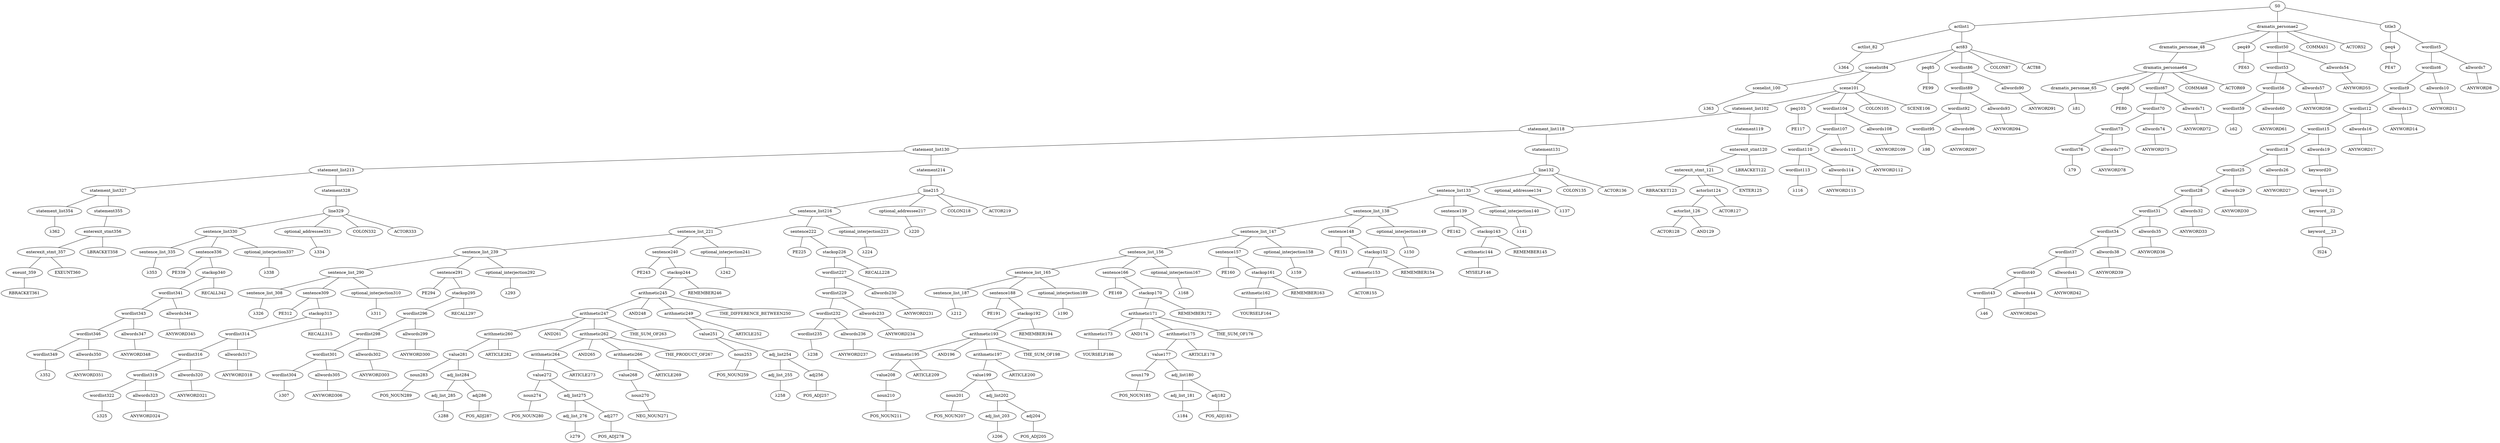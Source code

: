 strict graph {
	S0 -- actlist1
	S0 -- dramatis_personae2
	S0 -- title3

	title3 -- peq4
	title3 -- wordlist5

	wordlist5 -- wordlist6
	wordlist5 -- allwords7

	allwords7 -- ANYWORD8


	wordlist6 -- wordlist9
	wordlist6 -- allwords10

	allwords10 -- ANYWORD11


	wordlist9 -- wordlist12
	wordlist9 -- allwords13

	allwords13 -- ANYWORD14


	wordlist12 -- wordlist15
	wordlist12 -- allwords16

	allwords16 -- ANYWORD17


	wordlist15 -- wordlist18
	wordlist15 -- allwords19

	allwords19 -- keyword20

	keyword20 -- keyword_21

	keyword_21 -- keyword__22

	keyword__22 -- keyword___23

	keyword___23 -- IS24


	wordlist18 -- wordlist25
	wordlist18 -- allwords26

	allwords26 -- ANYWORD27


	wordlist25 -- wordlist28
	wordlist25 -- allwords29

	allwords29 -- ANYWORD30


	wordlist28 -- wordlist31
	wordlist28 -- allwords32

	allwords32 -- ANYWORD33


	wordlist31 -- wordlist34
	wordlist31 -- allwords35

	allwords35 -- ANYWORD36


	wordlist34 -- wordlist37
	wordlist34 -- allwords38

	allwords38 -- ANYWORD39


	wordlist37 -- wordlist40
	wordlist37 -- allwords41

	allwords41 -- ANYWORD42


	wordlist40 -- wordlist43
	wordlist40 -- allwords44

	allwords44 -- ANYWORD45


	wordlist43 -- λ46

	peq4 -- PE47


	dramatis_personae2 -- dramatis_personae_48
	dramatis_personae2 -- peq49
	dramatis_personae2 -- wordlist50
	dramatis_personae2 -- COMMA51
	dramatis_personae2 -- ACTOR52



	wordlist50 -- wordlist53
	wordlist50 -- allwords54

	allwords54 -- ANYWORD55


	wordlist53 -- wordlist56
	wordlist53 -- allwords57

	allwords57 -- ANYWORD58


	wordlist56 -- wordlist59
	wordlist56 -- allwords60

	allwords60 -- ANYWORD61


	wordlist59 -- λ62

	peq49 -- PE63


	dramatis_personae_48 -- dramatis_personae64

	dramatis_personae64 -- dramatis_personae_65
	dramatis_personae64 -- peq66
	dramatis_personae64 -- wordlist67
	dramatis_personae64 -- COMMA68
	dramatis_personae64 -- ACTOR69



	wordlist67 -- wordlist70
	wordlist67 -- allwords71

	allwords71 -- ANYWORD72


	wordlist70 -- wordlist73
	wordlist70 -- allwords74

	allwords74 -- ANYWORD75


	wordlist73 -- wordlist76
	wordlist73 -- allwords77

	allwords77 -- ANYWORD78


	wordlist76 -- λ79

	peq66 -- PE80


	dramatis_personae_65 -- λ81

	actlist1 -- actlist_82
	actlist1 -- act83

	act83 -- scenelist84
	act83 -- peq85
	act83 -- wordlist86
	act83 -- COLON87
	act83 -- ACT88



	wordlist86 -- wordlist89
	wordlist86 -- allwords90

	allwords90 -- ANYWORD91


	wordlist89 -- wordlist92
	wordlist89 -- allwords93

	allwords93 -- ANYWORD94


	wordlist92 -- wordlist95
	wordlist92 -- allwords96

	allwords96 -- ANYWORD97


	wordlist95 -- λ98

	peq85 -- PE99


	scenelist84 -- scenelist_100
	scenelist84 -- scene101

	scene101 -- statement_list102
	scene101 -- peq103
	scene101 -- wordlist104
	scene101 -- COLON105
	scene101 -- SCENE106



	wordlist104 -- wordlist107
	wordlist104 -- allwords108

	allwords108 -- ANYWORD109


	wordlist107 -- wordlist110
	wordlist107 -- allwords111

	allwords111 -- ANYWORD112


	wordlist110 -- wordlist113
	wordlist110 -- allwords114

	allwords114 -- ANYWORD115


	wordlist113 -- λ116

	peq103 -- PE117


	statement_list102 -- statement_list118
	statement_list102 -- statement119

	statement119 -- enterexit_stmt120

	enterexit_stmt120 -- enterexit_stmt_121
	enterexit_stmt120 -- LBRACKET122


	enterexit_stmt_121 -- RBRACKET123
	enterexit_stmt_121 -- actorlist124
	enterexit_stmt_121 -- ENTER125


	actorlist124 -- actorlist_126
	actorlist124 -- ACTOR127


	actorlist_126 -- ACTOR128
	actorlist_126 -- AND129




	statement_list118 -- statement_list130
	statement_list118 -- statement131

	statement131 -- line132

	line132 -- sentence_list133
	line132 -- optional_addressee134
	line132 -- COLON135
	line132 -- ACTOR136



	optional_addressee134 -- λ137

	sentence_list133 -- sentence_list_138
	sentence_list133 -- sentence139
	sentence_list133 -- optional_interjection140

	optional_interjection140 -- λ141

	sentence139 -- PE142
	sentence139 -- stackop143

	stackop143 -- arithmetic144
	stackop143 -- REMEMBER145


	arithmetic144 -- MYSELF146



	sentence_list_138 -- sentence_list_147
	sentence_list_138 -- sentence148
	sentence_list_138 -- optional_interjection149

	optional_interjection149 -- λ150

	sentence148 -- PE151
	sentence148 -- stackop152

	stackop152 -- arithmetic153
	stackop152 -- REMEMBER154


	arithmetic153 -- ACTOR155



	sentence_list_147 -- sentence_list_156
	sentence_list_147 -- sentence157
	sentence_list_147 -- optional_interjection158

	optional_interjection158 -- λ159

	sentence157 -- PE160
	sentence157 -- stackop161

	stackop161 -- arithmetic162
	stackop161 -- REMEMBER163


	arithmetic162 -- YOURSELF164



	sentence_list_156 -- sentence_list_165
	sentence_list_156 -- sentence166
	sentence_list_156 -- optional_interjection167

	optional_interjection167 -- λ168

	sentence166 -- PE169
	sentence166 -- stackop170

	stackop170 -- arithmetic171
	stackop170 -- REMEMBER172


	arithmetic171 -- arithmetic173
	arithmetic171 -- AND174
	arithmetic171 -- arithmetic175
	arithmetic171 -- THE_SUM_OF176


	arithmetic175 -- value177
	arithmetic175 -- ARTICLE178


	value177 -- noun179
	value177 -- adj_list180

	adj_list180 -- adj_list_181
	adj_list180 -- adj182

	adj182 -- POS_ADJ183


	adj_list_181 -- λ184

	noun179 -- POS_NOUN185



	arithmetic173 -- YOURSELF186



	sentence_list_165 -- sentence_list_187
	sentence_list_165 -- sentence188
	sentence_list_165 -- optional_interjection189

	optional_interjection189 -- λ190

	sentence188 -- PE191
	sentence188 -- stackop192

	stackop192 -- arithmetic193
	stackop192 -- REMEMBER194


	arithmetic193 -- arithmetic195
	arithmetic193 -- AND196
	arithmetic193 -- arithmetic197
	arithmetic193 -- THE_SUM_OF198


	arithmetic197 -- value199
	arithmetic197 -- ARTICLE200


	value199 -- noun201
	value199 -- adj_list202

	adj_list202 -- adj_list_203
	adj_list202 -- adj204

	adj204 -- POS_ADJ205


	adj_list_203 -- λ206

	noun201 -- POS_NOUN207



	arithmetic195 -- value208
	arithmetic195 -- ARTICLE209


	value208 -- noun210

	noun210 -- POS_NOUN211



	sentence_list_187 -- λ212

	statement_list130 -- statement_list213
	statement_list130 -- statement214

	statement214 -- line215

	line215 -- sentence_list216
	line215 -- optional_addressee217
	line215 -- COLON218
	line215 -- ACTOR219



	optional_addressee217 -- λ220

	sentence_list216 -- sentence_list_221
	sentence_list216 -- sentence222
	sentence_list216 -- optional_interjection223

	optional_interjection223 -- λ224

	sentence222 -- PE225
	sentence222 -- stackop226

	stackop226 -- wordlist227
	stackop226 -- RECALL228


	wordlist227 -- wordlist229
	wordlist227 -- allwords230

	allwords230 -- ANYWORD231


	wordlist229 -- wordlist232
	wordlist229 -- allwords233

	allwords233 -- ANYWORD234


	wordlist232 -- wordlist235
	wordlist232 -- allwords236

	allwords236 -- ANYWORD237


	wordlist235 -- λ238


	sentence_list_221 -- sentence_list_239
	sentence_list_221 -- sentence240
	sentence_list_221 -- optional_interjection241

	optional_interjection241 -- λ242

	sentence240 -- PE243
	sentence240 -- stackop244

	stackop244 -- arithmetic245
	stackop244 -- REMEMBER246


	arithmetic245 -- arithmetic247
	arithmetic245 -- AND248
	arithmetic245 -- arithmetic249
	arithmetic245 -- THE_DIFFERENCE_BETWEEN250


	arithmetic249 -- value251
	arithmetic249 -- ARTICLE252


	value251 -- noun253
	value251 -- adj_list254

	adj_list254 -- adj_list_255
	adj_list254 -- adj256

	adj256 -- POS_ADJ257


	adj_list_255 -- λ258

	noun253 -- POS_NOUN259



	arithmetic247 -- arithmetic260
	arithmetic247 -- AND261
	arithmetic247 -- arithmetic262
	arithmetic247 -- THE_SUM_OF263


	arithmetic262 -- arithmetic264
	arithmetic262 -- AND265
	arithmetic262 -- arithmetic266
	arithmetic262 -- THE_PRODUCT_OF267


	arithmetic266 -- value268
	arithmetic266 -- ARTICLE269


	value268 -- noun270

	noun270 -- NEG_NOUN271



	arithmetic264 -- value272
	arithmetic264 -- ARTICLE273


	value272 -- noun274
	value272 -- adj_list275

	adj_list275 -- adj_list_276
	adj_list275 -- adj277

	adj277 -- POS_ADJ278


	adj_list_276 -- λ279

	noun274 -- POS_NOUN280



	arithmetic260 -- value281
	arithmetic260 -- ARTICLE282


	value281 -- noun283
	value281 -- adj_list284

	adj_list284 -- adj_list_285
	adj_list284 -- adj286

	adj286 -- POS_ADJ287


	adj_list_285 -- λ288

	noun283 -- POS_NOUN289



	sentence_list_239 -- sentence_list_290
	sentence_list_239 -- sentence291
	sentence_list_239 -- optional_interjection292

	optional_interjection292 -- λ293

	sentence291 -- PE294
	sentence291 -- stackop295

	stackop295 -- wordlist296
	stackop295 -- RECALL297


	wordlist296 -- wordlist298
	wordlist296 -- allwords299

	allwords299 -- ANYWORD300


	wordlist298 -- wordlist301
	wordlist298 -- allwords302

	allwords302 -- ANYWORD303


	wordlist301 -- wordlist304
	wordlist301 -- allwords305

	allwords305 -- ANYWORD306


	wordlist304 -- λ307


	sentence_list_290 -- sentence_list_308
	sentence_list_290 -- sentence309
	sentence_list_290 -- optional_interjection310

	optional_interjection310 -- λ311

	sentence309 -- PE312
	sentence309 -- stackop313

	stackop313 -- wordlist314
	stackop313 -- RECALL315


	wordlist314 -- wordlist316
	wordlist314 -- allwords317

	allwords317 -- ANYWORD318


	wordlist316 -- wordlist319
	wordlist316 -- allwords320

	allwords320 -- ANYWORD321


	wordlist319 -- wordlist322
	wordlist319 -- allwords323

	allwords323 -- ANYWORD324


	wordlist322 -- λ325


	sentence_list_308 -- λ326

	statement_list213 -- statement_list327
	statement_list213 -- statement328

	statement328 -- line329

	line329 -- sentence_list330
	line329 -- optional_addressee331
	line329 -- COLON332
	line329 -- ACTOR333



	optional_addressee331 -- λ334

	sentence_list330 -- sentence_list_335
	sentence_list330 -- sentence336
	sentence_list330 -- optional_interjection337

	optional_interjection337 -- λ338

	sentence336 -- PE339
	sentence336 -- stackop340

	stackop340 -- wordlist341
	stackop340 -- RECALL342


	wordlist341 -- wordlist343
	wordlist341 -- allwords344

	allwords344 -- ANYWORD345


	wordlist343 -- wordlist346
	wordlist343 -- allwords347

	allwords347 -- ANYWORD348


	wordlist346 -- wordlist349
	wordlist346 -- allwords350

	allwords350 -- ANYWORD351


	wordlist349 -- λ352


	sentence_list_335 -- λ353

	statement_list327 -- statement_list354
	statement_list327 -- statement355

	statement355 -- enterexit_stmt356

	enterexit_stmt356 -- enterexit_stmt_357
	enterexit_stmt356 -- LBRACKET358


	enterexit_stmt_357 -- exeunt_359
	enterexit_stmt_357 -- EXEUNT360


	exeunt_359 -- RBRACKET361


	statement_list354 -- λ362

	scenelist_100 -- λ363

	actlist_82 -- λ364


}